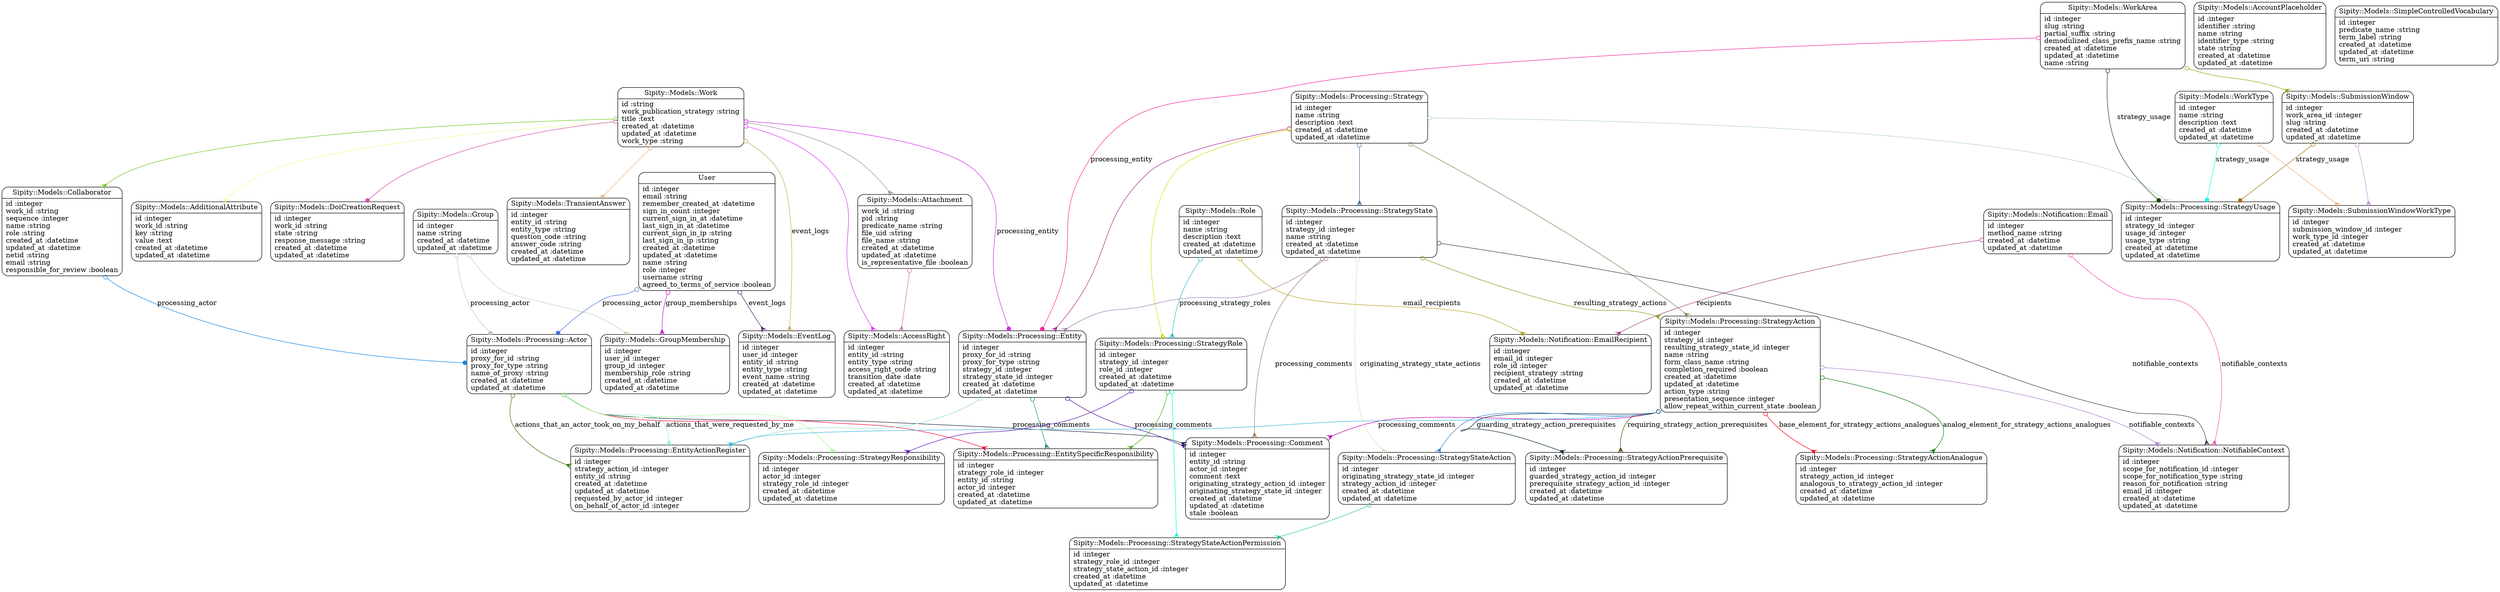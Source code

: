 digraph models_diagram {
	graph[overlap=false, splines=true]
	"Sipity::Models::AccessRight" [shape=Mrecord, label="{Sipity::Models::AccessRight|id :integer\lentity_id :string\lentity_type :string\laccess_right_code :string\ltransition_date :date\lcreated_at :datetime\lupdated_at :datetime\l}"]
	"Sipity::Models::AccountPlaceholder" [shape=Mrecord, label="{Sipity::Models::AccountPlaceholder|id :integer\lidentifier :string\lname :string\lidentifier_type :string\lstate :string\lcreated_at :datetime\lupdated_at :datetime\l}"]
	"Sipity::Models::AdditionalAttribute" [shape=Mrecord, label="{Sipity::Models::AdditionalAttribute|id :integer\lwork_id :string\lkey :string\lvalue :text\lcreated_at :datetime\lupdated_at :datetime\l}"]
	"Sipity::Models::Attachment" [shape=Mrecord, label="{Sipity::Models::Attachment|work_id :string\lpid :string\lpredicate_name :string\lfile_uid :string\lfile_name :string\lcreated_at :datetime\lupdated_at :datetime\lis_representative_file :boolean\l}"]
	"Sipity::Models::Collaborator" [shape=Mrecord, label="{Sipity::Models::Collaborator|id :integer\lwork_id :string\lsequence :integer\lname :string\lrole :string\lcreated_at :datetime\lupdated_at :datetime\lnetid :string\lemail :string\lresponsible_for_review :boolean\l}"]
	"Sipity::Models::DoiCreationRequest" [shape=Mrecord, label="{Sipity::Models::DoiCreationRequest|id :integer\lwork_id :string\lstate :string\lresponse_message :string\lcreated_at :datetime\lupdated_at :datetime\l}"]
	"Sipity::Models::EventLog" [shape=Mrecord, label="{Sipity::Models::EventLog|id :integer\luser_id :integer\lentity_id :string\lentity_type :string\levent_name :string\lcreated_at :datetime\lupdated_at :datetime\l}"]
	"Sipity::Models::Group" [shape=Mrecord, label="{Sipity::Models::Group|id :integer\lname :string\lcreated_at :datetime\lupdated_at :datetime\l}"]
	"Sipity::Models::GroupMembership" [shape=Mrecord, label="{Sipity::Models::GroupMembership|id :integer\luser_id :integer\lgroup_id :integer\lmembership_role :string\lcreated_at :datetime\lupdated_at :datetime\l}"]
	"Sipity::Models::Notification::Email" [shape=Mrecord, label="{Sipity::Models::Notification::Email|id :integer\lmethod_name :string\lcreated_at :datetime\lupdated_at :datetime\l}"]
	"Sipity::Models::Notification::EmailRecipient" [shape=Mrecord, label="{Sipity::Models::Notification::EmailRecipient|id :integer\lemail_id :integer\lrole_id :integer\lrecipient_strategy :string\lcreated_at :datetime\lupdated_at :datetime\l}"]
	"Sipity::Models::Notification::NotifiableContext" [shape=Mrecord, label="{Sipity::Models::Notification::NotifiableContext|id :integer\lscope_for_notification_id :integer\lscope_for_notification_type :string\lreason_for_notification :string\lemail_id :integer\lcreated_at :datetime\lupdated_at :datetime\l}"]
	"Sipity::Models::Processing::Actor" [shape=Mrecord, label="{Sipity::Models::Processing::Actor|id :integer\lproxy_for_id :string\lproxy_for_type :string\lname_of_proxy :string\lcreated_at :datetime\lupdated_at :datetime\l}"]
	"Sipity::Models::Processing::Comment" [shape=Mrecord, label="{Sipity::Models::Processing::Comment|id :integer\lentity_id :string\lactor_id :integer\lcomment :text\loriginating_strategy_action_id :integer\loriginating_strategy_state_id :integer\lcreated_at :datetime\lupdated_at :datetime\lstale :boolean\l}"]
	"Sipity::Models::Processing::Entity" [shape=Mrecord, label="{Sipity::Models::Processing::Entity|id :integer\lproxy_for_id :string\lproxy_for_type :string\lstrategy_id :integer\lstrategy_state_id :integer\lcreated_at :datetime\lupdated_at :datetime\l}"]
	"Sipity::Models::Processing::EntityActionRegister" [shape=Mrecord, label="{Sipity::Models::Processing::EntityActionRegister|id :integer\lstrategy_action_id :integer\lentity_id :string\lcreated_at :datetime\lupdated_at :datetime\lrequested_by_actor_id :integer\lon_behalf_of_actor_id :integer\l}"]
	"Sipity::Models::Processing::EntitySpecificResponsibility" [shape=Mrecord, label="{Sipity::Models::Processing::EntitySpecificResponsibility|id :integer\lstrategy_role_id :integer\lentity_id :string\lactor_id :integer\lcreated_at :datetime\lupdated_at :datetime\l}"]
	"Sipity::Models::Processing::Strategy" [shape=Mrecord, label="{Sipity::Models::Processing::Strategy|id :integer\lname :string\ldescription :text\lcreated_at :datetime\lupdated_at :datetime\l}"]
	"Sipity::Models::Processing::StrategyAction" [shape=Mrecord, label="{Sipity::Models::Processing::StrategyAction|id :integer\lstrategy_id :integer\lresulting_strategy_state_id :integer\lname :string\lform_class_name :string\lcompletion_required :boolean\lcreated_at :datetime\lupdated_at :datetime\laction_type :string\lpresentation_sequence :integer\lallow_repeat_within_current_state :boolean\l}"]
	"Sipity::Models::Processing::StrategyActionAnalogue" [shape=Mrecord, label="{Sipity::Models::Processing::StrategyActionAnalogue|id :integer\lstrategy_action_id :integer\lanalogous_to_strategy_action_id :integer\lcreated_at :datetime\lupdated_at :datetime\l}"]
	"Sipity::Models::Processing::StrategyActionPrerequisite" [shape=Mrecord, label="{Sipity::Models::Processing::StrategyActionPrerequisite|id :integer\lguarded_strategy_action_id :integer\lprerequisite_strategy_action_id :integer\lcreated_at :datetime\lupdated_at :datetime\l}"]
	"Sipity::Models::Processing::StrategyResponsibility" [shape=Mrecord, label="{Sipity::Models::Processing::StrategyResponsibility|id :integer\lactor_id :integer\lstrategy_role_id :integer\lcreated_at :datetime\lupdated_at :datetime\l}"]
	"Sipity::Models::Processing::StrategyRole" [shape=Mrecord, label="{Sipity::Models::Processing::StrategyRole|id :integer\lstrategy_id :integer\lrole_id :integer\lcreated_at :datetime\lupdated_at :datetime\l}"]
	"Sipity::Models::Processing::StrategyState" [shape=Mrecord, label="{Sipity::Models::Processing::StrategyState|id :integer\lstrategy_id :integer\lname :string\lcreated_at :datetime\lupdated_at :datetime\l}"]
	"Sipity::Models::Processing::StrategyStateAction" [shape=Mrecord, label="{Sipity::Models::Processing::StrategyStateAction|id :integer\loriginating_strategy_state_id :integer\lstrategy_action_id :integer\lcreated_at :datetime\lupdated_at :datetime\l}"]
	"Sipity::Models::Processing::StrategyStateActionPermission" [shape=Mrecord, label="{Sipity::Models::Processing::StrategyStateActionPermission|id :integer\lstrategy_role_id :integer\lstrategy_state_action_id :integer\lcreated_at :datetime\lupdated_at :datetime\l}"]
	"Sipity::Models::Processing::StrategyUsage" [shape=Mrecord, label="{Sipity::Models::Processing::StrategyUsage|id :integer\lstrategy_id :integer\lusage_id :integer\lusage_type :string\lcreated_at :datetime\lupdated_at :datetime\l}"]
	"Sipity::Models::Role" [shape=Mrecord, label="{Sipity::Models::Role|id :integer\lname :string\ldescription :text\lcreated_at :datetime\lupdated_at :datetime\l}"]
	"Sipity::Models::SimpleControlledVocabulary" [shape=Mrecord, label="{Sipity::Models::SimpleControlledVocabulary|id :integer\lpredicate_name :string\lterm_label :string\lcreated_at :datetime\lupdated_at :datetime\lterm_uri :string\l}"]
	"Sipity::Models::SubmissionWindow" [shape=Mrecord, label="{Sipity::Models::SubmissionWindow|id :integer\lwork_area_id :integer\lslug :string\lcreated_at :datetime\lupdated_at :datetime\l}"]
	"Sipity::Models::SubmissionWindowWorkType" [shape=Mrecord, label="{Sipity::Models::SubmissionWindowWorkType|id :integer\lsubmission_window_id :integer\lwork_type_id :integer\lcreated_at :datetime\lupdated_at :datetime\l}"]
	"Sipity::Models::TransientAnswer" [shape=Mrecord, label="{Sipity::Models::TransientAnswer|id :integer\lentity_id :string\lentity_type :string\lquestion_code :string\lanswer_code :string\lcreated_at :datetime\lupdated_at :datetime\l}"]
	"Sipity::Models::Work" [shape=Mrecord, label="{Sipity::Models::Work|id :string\lwork_publication_strategy :string\ltitle :text\lcreated_at :datetime\lupdated_at :datetime\lwork_type :string\l}"]
	"Sipity::Models::WorkArea" [shape=Mrecord, label="{Sipity::Models::WorkArea|id :integer\lslug :string\lpartial_suffix :string\ldemodulized_class_prefix_name :string\lcreated_at :datetime\lupdated_at :datetime\lname :string\l}"]
	"Sipity::Models::WorkType" [shape=Mrecord, label="{Sipity::Models::WorkType|id :integer\lname :string\ldescription :text\lcreated_at :datetime\lupdated_at :datetime\l}"]
	"User" [shape=Mrecord, label="{User|id :integer\lemail :string\lremember_created_at :datetime\lsign_in_count :integer\lcurrent_sign_in_at :datetime\llast_sign_in_at :datetime\lcurrent_sign_in_ip :string\llast_sign_in_ip :string\lcreated_at :datetime\lupdated_at :datetime\lname :string\lrole :integer\lusername :string\lagreed_to_terms_of_service :boolean\l}"]
	"Sipity::Models::Attachment" -> "Sipity::Models::AccessRight" [arrowtail=odot, arrowhead=crow, dir=both color="#C773B3"]
	"Sipity::Models::Collaborator" -> "Sipity::Models::Processing::Actor" [label="processing_actor", arrowtail=odot, arrowhead=dot, dir=both color="#1385E4"]
	"Sipity::Models::Group" -> "Sipity::Models::GroupMembership" [arrowtail=odot, arrowhead=crow, dir=both color="#C0D2B0"]
	"Sipity::Models::Group" -> "Sipity::Models::Processing::Actor" [label="processing_actor", arrowtail=odot, arrowhead=dot, dir=both color="#CBC1C6"]
	"Sipity::Models::Notification::Email" -> "Sipity::Models::Notification::NotifiableContext" [label="notifiable_contexts", arrowtail=odot, arrowhead=crow, dir=both color="#FA4EB5"]
	"Sipity::Models::Notification::Email" -> "Sipity::Models::Notification::EmailRecipient" [label="recipients", arrowtail=odot, arrowhead=crow, dir=both color="#A74082"]
	"Sipity::Models::Processing::Actor" -> "Sipity::Models::Processing::StrategyResponsibility" [arrowtail=odot, arrowhead=crow, dir=both color="#A5FE96"]
	"Sipity::Models::Processing::Actor" -> "Sipity::Models::Processing::EntitySpecificResponsibility" [arrowtail=odot, arrowhead=crow, dir=both color="#F30539"]
	"Sipity::Models::Processing::Actor" -> "Sipity::Models::Processing::Comment" [label="processing_comments", arrowtail=odot, arrowhead=crow, dir=both color="#1A2742"]
	"Sipity::Models::Processing::Actor" -> "Sipity::Models::Processing::EntityActionRegister" [label="actions_that_were_requested_by_me", arrowtail=odot, arrowhead=crow, dir=both color="#92F2BA"]
	"Sipity::Models::Processing::Actor" -> "Sipity::Models::Processing::EntityActionRegister" [label="actions_that_an_actor_took_on_my_behalf", arrowtail=odot, arrowhead=crow, dir=both color="#36750B"]
	"Sipity::Models::Processing::Entity" -> "Sipity::Models::Processing::EntityActionRegister" [arrowtail=odot, arrowhead=crow, dir=both color="#90DAD3"]
	"Sipity::Models::Processing::Entity" -> "Sipity::Models::Processing::EntitySpecificResponsibility" [arrowtail=odot, arrowhead=crow, dir=both color="#1D8786"]
	"Sipity::Models::Processing::Entity" -> "Sipity::Models::Processing::Comment" [label="processing_comments", arrowtail=odot, arrowhead=crow, dir=both color="#501289"]
	"Sipity::Models::Processing::Strategy" -> "Sipity::Models::Processing::Entity" [arrowtail=odot, arrowhead=crow, dir=both color="#AD248A"]
	"Sipity::Models::Processing::Strategy" -> "Sipity::Models::Processing::StrategyState" [arrowtail=odot, arrowhead=crow, dir=both color="#416FA8"]
	"Sipity::Models::Processing::Strategy" -> "Sipity::Models::Processing::StrategyAction" [arrowtail=odot, arrowhead=crow, dir=both color="#8F7D58"]
	"Sipity::Models::Processing::Strategy" -> "Sipity::Models::Processing::StrategyRole" [arrowtail=odot, arrowhead=crow, dir=both color="#D3DE0C"]
	"Sipity::Models::Processing::Strategy" -> "Sipity::Models::Processing::StrategyUsage" [arrowtail=odot, arrowhead=crow, dir=both color="#B1D0CD"]
	"Sipity::Models::Processing::StrategyAction" -> "Sipity::Models::Processing::EntityActionRegister" [arrowtail=odot, arrowhead=crow, dir=both color="#3CB3E0"]
	"Sipity::Models::Processing::StrategyAction" -> "Sipity::Models::Processing::StrategyStateAction" [arrowtail=odot, arrowhead=crow, dir=both color="#3380CE"]
	"Sipity::Models::Processing::StrategyAction" -> "Sipity::Models::Notification::NotifiableContext" [label="notifiable_contexts", arrowtail=odot, arrowhead=crow, dir=both color="#B17BD0"]
	"Sipity::Models::Processing::StrategyAction" -> "Sipity::Models::Processing::StrategyActionPrerequisite" [label="guarding_strategy_action_prerequisites", arrowtail=odot, arrowhead=crow, dir=both color="#0A263A"]
	"Sipity::Models::Processing::StrategyAction" -> "Sipity::Models::Processing::StrategyActionPrerequisite" [label="requiring_strategy_action_prerequisites", arrowtail=odot, arrowhead=crow, dir=both color="#584204"]
	"Sipity::Models::Processing::StrategyAction" -> "Sipity::Models::Processing::Comment" [label="processing_comments", arrowtail=odot, arrowhead=crow, dir=both color="#B903A4"]
	"Sipity::Models::Processing::StrategyAction" -> "Sipity::Models::Processing::StrategyActionAnalogue" [label="base_element_for_strategy_actions_analogues", arrowtail=odot, arrowhead=crow, dir=both color="#FA011A"]
	"Sipity::Models::Processing::StrategyAction" -> "Sipity::Models::Processing::StrategyActionAnalogue" [label="analog_element_for_strategy_actions_analogues", arrowtail=odot, arrowhead=crow, dir=both color="#0D7A0E"]
	"Sipity::Models::Processing::StrategyRole" -> "Sipity::Models::Processing::StrategyResponsibility" [arrowtail=odot, arrowhead=crow, dir=both color="#6014B8"]
	"Sipity::Models::Processing::StrategyRole" -> "Sipity::Models::Processing::StrategyStateActionPermission" [arrowtail=odot, arrowhead=crow, dir=both color="#10F7D3"]
	"Sipity::Models::Processing::StrategyRole" -> "Sipity::Models::Processing::EntitySpecificResponsibility" [arrowtail=odot, arrowhead=crow, dir=both color="#43AE20"]
	"Sipity::Models::Processing::StrategyState" -> "Sipity::Models::Processing::StrategyStateAction" [label="originating_strategy_state_actions", arrowtail=odot, arrowhead=crow, dir=both color="#D9DDC1"]
	"Sipity::Models::Processing::StrategyState" -> "Sipity::Models::Processing::StrategyAction" [label="resulting_strategy_actions", arrowtail=odot, arrowhead=crow, dir=both color="#829F21"]
	"Sipity::Models::Processing::StrategyState" -> "Sipity::Models::Processing::Comment" [label="processing_comments", arrowtail=odot, arrowhead=crow, dir=both color="#997B59"]
	"Sipity::Models::Processing::StrategyState" -> "Sipity::Models::Processing::Entity" [arrowtail=odot, arrowhead=crow, dir=both color="#A47BB1"]
	"Sipity::Models::Processing::StrategyState" -> "Sipity::Models::Notification::NotifiableContext" [label="notifiable_contexts", arrowtail=odot, arrowhead=crow, dir=both color="#333C52"]
	"Sipity::Models::Processing::StrategyStateAction" -> "Sipity::Models::Processing::StrategyStateActionPermission" [arrowtail=odot, arrowhead=crow, dir=both color="#2BCD7C"]
	"Sipity::Models::Role" -> "Sipity::Models::Processing::StrategyRole" [label="processing_strategy_roles", arrowtail=odot, arrowhead=crow, dir=both color="#20BCC6"]
	"Sipity::Models::Role" -> "Sipity::Models::Notification::EmailRecipient" [label="email_recipients", arrowtail=odot, arrowhead=crow, dir=both color="#B8A11C"]
	"Sipity::Models::SubmissionWindow" -> "Sipity::Models::SubmissionWindowWorkType" [arrowtail=odot, arrowhead=crow, dir=both color="#C98CDC"]
	"Sipity::Models::SubmissionWindow" -> "Sipity::Models::Processing::StrategyUsage" [label="strategy_usage", arrowtail=odot, arrowhead=dot, dir=both color="#A77613"]
	"Sipity::Models::Work" -> "Sipity::Models::Collaborator" [arrowtail=odot, arrowhead=crow, dir=both color="#6EC81D"]
	"Sipity::Models::Work" -> "Sipity::Models::AdditionalAttribute" [arrowtail=odot, arrowhead=crow, dir=both color="#EBFB95"]
	"Sipity::Models::Work" -> "Sipity::Models::Attachment" [arrowtail=odot, arrowhead=crow, dir=both color="#AA8AA7"]
	"Sipity::Models::Work" -> "Sipity::Models::DoiCreationRequest" [arrowtail=odot, arrowhead=dot, dir=both color="#D150B0"]
	"Sipity::Models::Work" -> "Sipity::Models::AccessRight" [arrowtail=odot, arrowhead=crow, dir=both color="#DE30FE"]
	"Sipity::Models::Work" -> "Sipity::Models::TransientAnswer" [arrowtail=odot, arrowhead=crow, dir=both color="#E8AF7E"]
	"Sipity::Models::Work" -> "Sipity::Models::EventLog" [label="event_logs", arrowtail=odot, arrowhead=crow, dir=both color="#C8A85C"]
	"Sipity::Models::Work" -> "Sipity::Models::Processing::Entity" [label="processing_entity", arrowtail=odot, arrowhead=dot, dir=both color="#D12DE6"]
	"Sipity::Models::WorkArea" -> "Sipity::Models::SubmissionWindow" [arrowtail=odot, arrowhead=crow, dir=both color="#8DAE04"]
	"Sipity::Models::WorkArea" -> "Sipity::Models::Processing::Entity" [label="processing_entity", arrowtail=odot, arrowhead=dot, dir=both color="#F62598"]
	"Sipity::Models::WorkArea" -> "Sipity::Models::Processing::StrategyUsage" [label="strategy_usage", arrowtail=odot, arrowhead=dot, dir=both color="#194804"]
	"Sipity::Models::WorkType" -> "Sipity::Models::SubmissionWindowWorkType" [arrowtail=odot, arrowhead=crow, dir=both color="#F6AE79"]
	"Sipity::Models::WorkType" -> "Sipity::Models::Processing::StrategyUsage" [label="strategy_usage", arrowtail=odot, arrowhead=dot, dir=both color="#24F5E8"]
	"User" -> "Sipity::Models::GroupMembership" [label="group_memberships", arrowtail=odot, arrowhead=crow, dir=both color="#C012C4"]
	"User" -> "Sipity::Models::Processing::Actor" [label="processing_actor", arrowtail=odot, arrowhead=dot, dir=both color="#4872D8"]
	"User" -> "Sipity::Models::EventLog" [label="event_logs", arrowtail=odot, arrowhead=crow, dir=both color="#501E67"]
}
